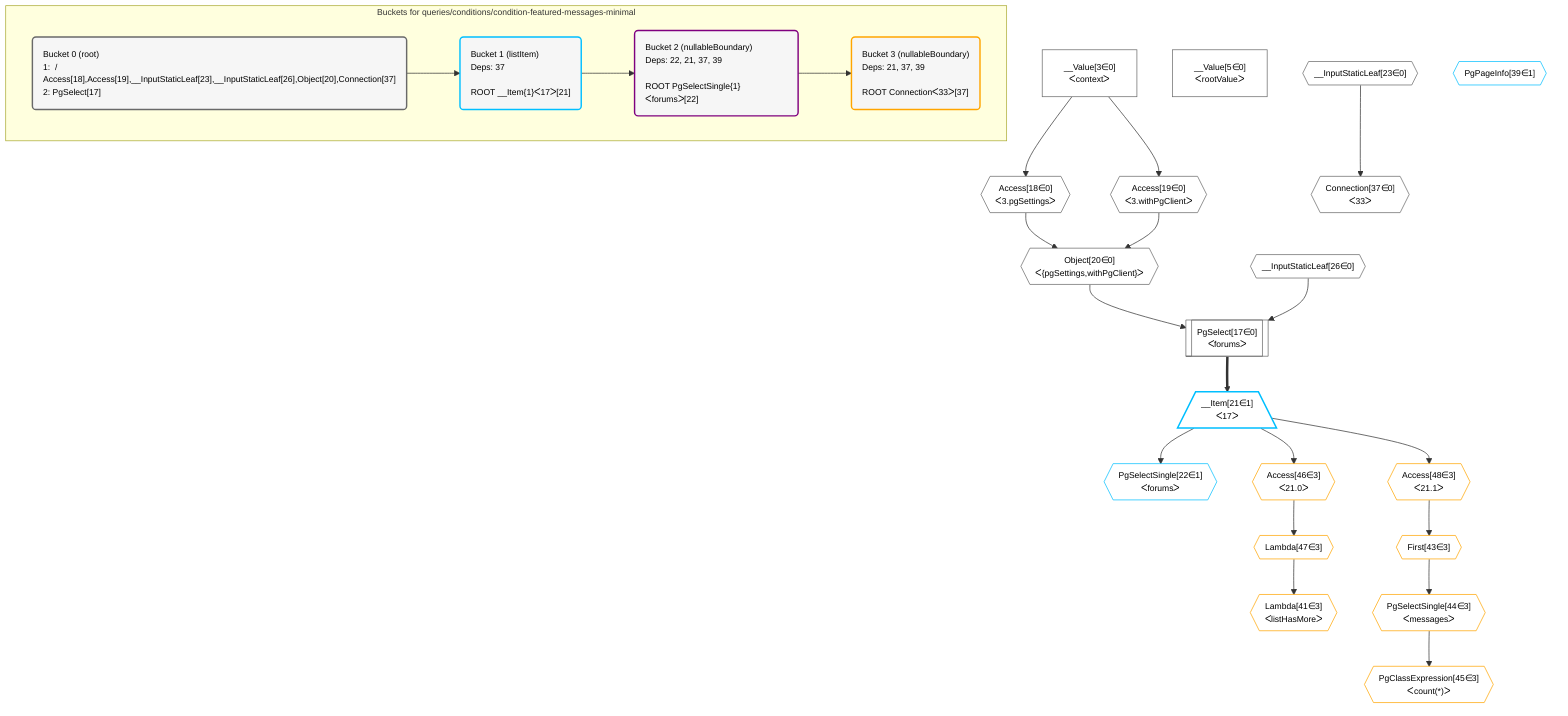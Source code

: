 %%{init: {'themeVariables': { 'fontSize': '12px'}}}%%
graph TD
    classDef path fill:#eee,stroke:#000,color:#000
    classDef plan fill:#fff,stroke-width:1px,color:#000
    classDef itemplan fill:#fff,stroke-width:2px,color:#000
    classDef unbatchedplan fill:#dff,stroke-width:1px,color:#000
    classDef sideeffectplan fill:#fcc,stroke-width:2px,color:#000
    classDef bucket fill:#f6f6f6,color:#000,stroke-width:2px,text-align:left


    %% define steps
    __Value3["__Value[3∈0]<br />ᐸcontextᐳ"]:::plan
    __Value5["__Value[5∈0]<br />ᐸrootValueᐳ"]:::plan
    Access18{{"Access[18∈0]<br />ᐸ3.pgSettingsᐳ"}}:::plan
    Access19{{"Access[19∈0]<br />ᐸ3.withPgClientᐳ"}}:::plan
    Object20{{"Object[20∈0]<br />ᐸ{pgSettings,withPgClient}ᐳ"}}:::plan
    __InputStaticLeaf26{{"__InputStaticLeaf[26∈0]"}}:::plan
    PgSelect17[["PgSelect[17∈0]<br />ᐸforumsᐳ"]]:::plan
    __Item21[/"__Item[21∈1]<br />ᐸ17ᐳ"\]:::itemplan
    PgSelectSingle22{{"PgSelectSingle[22∈1]<br />ᐸforumsᐳ"}}:::plan
    __InputStaticLeaf23{{"__InputStaticLeaf[23∈0]"}}:::plan
    Connection37{{"Connection[37∈0]<br />ᐸ33ᐳ"}}:::plan
    PgPageInfo39{{"PgPageInfo[39∈1]"}}:::plan
    Access46{{"Access[46∈3]<br />ᐸ21.0ᐳ"}}:::plan
    Lambda47{{"Lambda[47∈3]"}}:::plan
    Lambda41{{"Lambda[41∈3]<br />ᐸlistHasMoreᐳ"}}:::plan
    Access48{{"Access[48∈3]<br />ᐸ21.1ᐳ"}}:::plan
    First43{{"First[43∈3]"}}:::plan
    PgSelectSingle44{{"PgSelectSingle[44∈3]<br />ᐸmessagesᐳ"}}:::plan
    PgClassExpression45{{"PgClassExpression[45∈3]<br />ᐸcount(*)ᐳ"}}:::plan

    %% plan dependencies
    __Value3 --> Access18
    __Value3 --> Access19
    Access18 & Access19 --> Object20
    Object20 & __InputStaticLeaf26 --> PgSelect17
    PgSelect17 ==> __Item21
    __Item21 --> PgSelectSingle22
    __InputStaticLeaf23 --> Connection37
    __Item21 --> Access46
    Access46 --> Lambda47
    Lambda47 --> Lambda41
    __Item21 --> Access48
    Access48 --> First43
    First43 --> PgSelectSingle44
    PgSelectSingle44 --> PgClassExpression45

    subgraph "Buckets for queries/conditions/condition-featured-messages-minimal"
    Bucket0("Bucket 0 (root)<br />1:  / Access[18],Access[19],__InputStaticLeaf[23],__InputStaticLeaf[26],Object[20],Connection[37]<br />2: PgSelect[17]"):::bucket
    classDef bucket0 stroke:#696969
    class Bucket0,__Value3,__Value5,PgSelect17,Access18,Access19,Object20,__InputStaticLeaf23,__InputStaticLeaf26,Connection37 bucket0
    Bucket1("Bucket 1 (listItem)<br />Deps: 37<br /><br />ROOT __Item{1}ᐸ17ᐳ[21]"):::bucket
    classDef bucket1 stroke:#00bfff
    class Bucket1,__Item21,PgSelectSingle22,PgPageInfo39 bucket1
    Bucket2("Bucket 2 (nullableBoundary)<br />Deps: 22, 21, 37, 39<br /><br />ROOT PgSelectSingle{1}ᐸforumsᐳ[22]"):::bucket
    classDef bucket2 stroke:#7f007f
    class Bucket2 bucket2
    Bucket3("Bucket 3 (nullableBoundary)<br />Deps: 21, 37, 39<br /><br />ROOT Connectionᐸ33ᐳ[37]"):::bucket
    classDef bucket3 stroke:#ffa500
    class Bucket3,Lambda41,First43,PgSelectSingle44,PgClassExpression45,Access46,Lambda47,Access48 bucket3
    Bucket0 --> Bucket1
    Bucket1 --> Bucket2
    Bucket2 --> Bucket3
    end